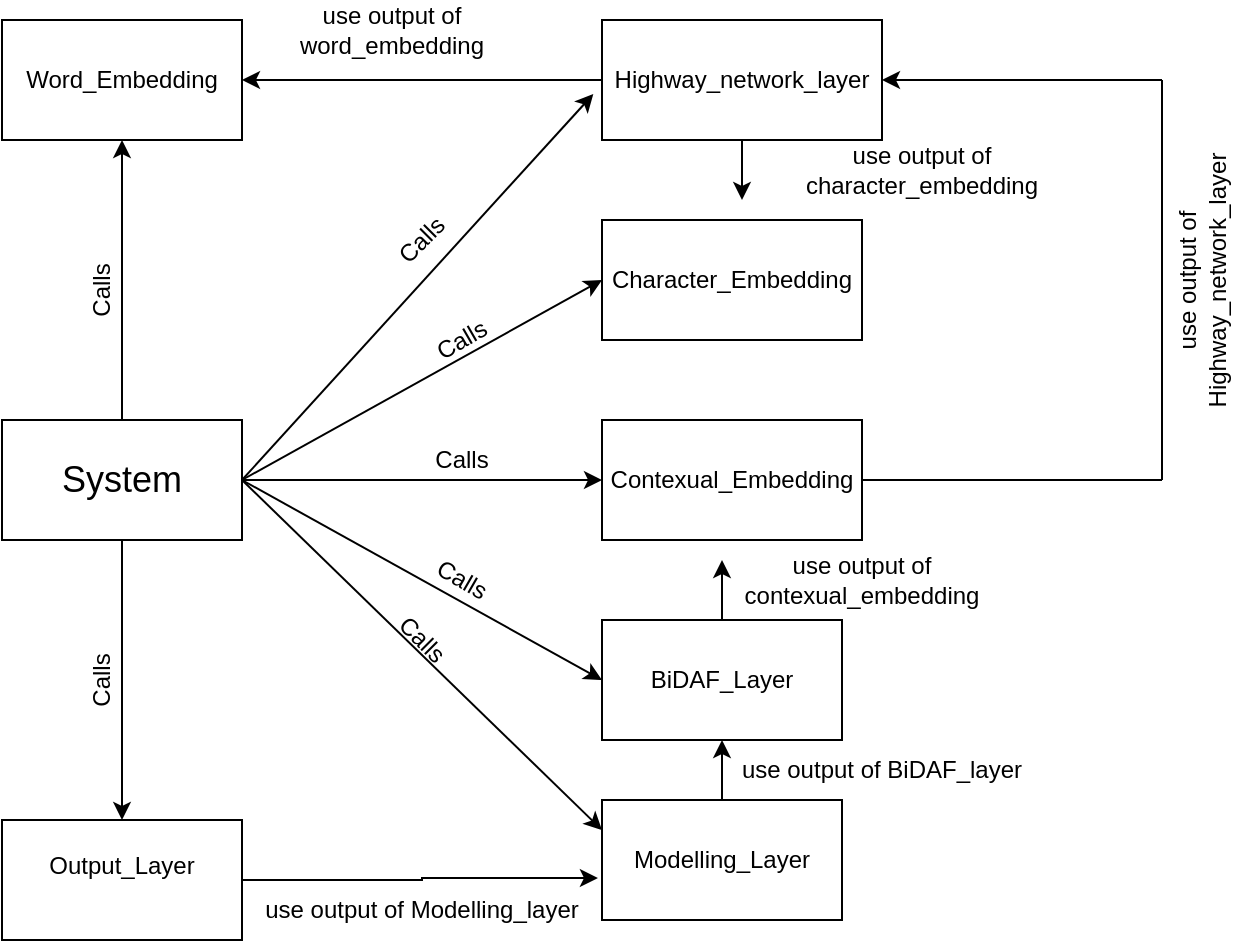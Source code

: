 <mxfile version="13.8.1" type="github">
  <diagram id="hunZi56CUCRj8dQ6k768" name="Page-1">
    <mxGraphModel dx="868" dy="479" grid="1" gridSize="10" guides="1" tooltips="1" connect="1" arrows="1" fold="1" page="1" pageScale="1" pageWidth="850" pageHeight="1100" math="0" shadow="0">
      <root>
        <mxCell id="0" />
        <mxCell id="1" parent="0" />
        <mxCell id="R_CClaRJ8rkxdn98ve-l-9" style="edgeStyle=orthogonalEdgeStyle;rounded=0;orthogonalLoop=1;jettySize=auto;html=1;entryX=0.5;entryY=1;entryDx=0;entryDy=0;" edge="1" parent="1" source="R_CClaRJ8rkxdn98ve-l-1" target="R_CClaRJ8rkxdn98ve-l-8">
          <mxGeometry relative="1" as="geometry" />
        </mxCell>
        <mxCell id="R_CClaRJ8rkxdn98ve-l-12" style="edgeStyle=orthogonalEdgeStyle;rounded=0;orthogonalLoop=1;jettySize=auto;html=1;entryX=0;entryY=0.5;entryDx=0;entryDy=0;" edge="1" parent="1" source="R_CClaRJ8rkxdn98ve-l-1" target="R_CClaRJ8rkxdn98ve-l-4">
          <mxGeometry relative="1" as="geometry" />
        </mxCell>
        <mxCell id="R_CClaRJ8rkxdn98ve-l-15" style="edgeStyle=orthogonalEdgeStyle;rounded=0;orthogonalLoop=1;jettySize=auto;html=1;entryX=0.5;entryY=0;entryDx=0;entryDy=0;" edge="1" parent="1" source="R_CClaRJ8rkxdn98ve-l-1" target="R_CClaRJ8rkxdn98ve-l-7">
          <mxGeometry relative="1" as="geometry">
            <mxPoint x="160" y="430" as="targetPoint" />
          </mxGeometry>
        </mxCell>
        <mxCell id="R_CClaRJ8rkxdn98ve-l-1" value="&lt;font style=&quot;font-size: 18px&quot;&gt;System&lt;/font&gt;" style="rounded=0;whiteSpace=wrap;html=1;" vertex="1" parent="1">
          <mxGeometry x="100" y="250" width="120" height="60" as="geometry" />
        </mxCell>
        <mxCell id="R_CClaRJ8rkxdn98ve-l-27" style="edgeStyle=orthogonalEdgeStyle;rounded=0;orthogonalLoop=1;jettySize=auto;html=1;entryX=1;entryY=0.5;entryDx=0;entryDy=0;" edge="1" parent="1" source="R_CClaRJ8rkxdn98ve-l-2" target="R_CClaRJ8rkxdn98ve-l-8">
          <mxGeometry relative="1" as="geometry" />
        </mxCell>
        <mxCell id="R_CClaRJ8rkxdn98ve-l-28" style="edgeStyle=orthogonalEdgeStyle;rounded=0;orthogonalLoop=1;jettySize=auto;html=1;" edge="1" parent="1" source="R_CClaRJ8rkxdn98ve-l-2">
          <mxGeometry relative="1" as="geometry">
            <mxPoint x="470" y="140" as="targetPoint" />
          </mxGeometry>
        </mxCell>
        <mxCell id="R_CClaRJ8rkxdn98ve-l-2" value="Highway_network_layer" style="rounded=0;whiteSpace=wrap;html=1;" vertex="1" parent="1">
          <mxGeometry x="400" y="50" width="140" height="60" as="geometry" />
        </mxCell>
        <mxCell id="R_CClaRJ8rkxdn98ve-l-3" value="Character_Embedding" style="rounded=0;whiteSpace=wrap;html=1;" vertex="1" parent="1">
          <mxGeometry x="400" y="150" width="130" height="60" as="geometry" />
        </mxCell>
        <mxCell id="R_CClaRJ8rkxdn98ve-l-4" value="Contexual_Embedding" style="rounded=0;whiteSpace=wrap;html=1;" vertex="1" parent="1">
          <mxGeometry x="400" y="250" width="130" height="60" as="geometry" />
        </mxCell>
        <mxCell id="R_CClaRJ8rkxdn98ve-l-33" style="edgeStyle=orthogonalEdgeStyle;rounded=0;orthogonalLoop=1;jettySize=auto;html=1;" edge="1" parent="1" source="R_CClaRJ8rkxdn98ve-l-5">
          <mxGeometry relative="1" as="geometry">
            <mxPoint x="460" y="320" as="targetPoint" />
          </mxGeometry>
        </mxCell>
        <mxCell id="R_CClaRJ8rkxdn98ve-l-5" value="BiDAF_Layer" style="rounded=0;whiteSpace=wrap;html=1;" vertex="1" parent="1">
          <mxGeometry x="400" y="350" width="120" height="60" as="geometry" />
        </mxCell>
        <mxCell id="R_CClaRJ8rkxdn98ve-l-34" style="edgeStyle=orthogonalEdgeStyle;rounded=0;orthogonalLoop=1;jettySize=auto;html=1;entryX=0.5;entryY=1;entryDx=0;entryDy=0;" edge="1" parent="1" source="R_CClaRJ8rkxdn98ve-l-6" target="R_CClaRJ8rkxdn98ve-l-5">
          <mxGeometry relative="1" as="geometry" />
        </mxCell>
        <mxCell id="R_CClaRJ8rkxdn98ve-l-6" value="Modelling_Layer" style="rounded=0;whiteSpace=wrap;html=1;" vertex="1" parent="1">
          <mxGeometry x="400" y="440" width="120" height="60" as="geometry" />
        </mxCell>
        <mxCell id="R_CClaRJ8rkxdn98ve-l-35" style="edgeStyle=orthogonalEdgeStyle;rounded=0;orthogonalLoop=1;jettySize=auto;html=1;entryX=-0.017;entryY=0.65;entryDx=0;entryDy=0;entryPerimeter=0;" edge="1" parent="1" source="R_CClaRJ8rkxdn98ve-l-7" target="R_CClaRJ8rkxdn98ve-l-6">
          <mxGeometry relative="1" as="geometry" />
        </mxCell>
        <mxCell id="R_CClaRJ8rkxdn98ve-l-7" value="&#xa;Output_Layer&#xa;&#xa;" style="rounded=0;whiteSpace=wrap;html=1;" vertex="1" parent="1">
          <mxGeometry x="100" y="450" width="120" height="60" as="geometry" />
        </mxCell>
        <mxCell id="R_CClaRJ8rkxdn98ve-l-8" value="Word_Embedding" style="rounded=0;whiteSpace=wrap;html=1;" vertex="1" parent="1">
          <mxGeometry x="100" y="50" width="120" height="60" as="geometry" />
        </mxCell>
        <mxCell id="R_CClaRJ8rkxdn98ve-l-10" value="" style="endArrow=classic;html=1;exitX=1;exitY=0.5;exitDx=0;exitDy=0;entryX=-0.031;entryY=0.617;entryDx=0;entryDy=0;entryPerimeter=0;" edge="1" parent="1" source="R_CClaRJ8rkxdn98ve-l-1" target="R_CClaRJ8rkxdn98ve-l-2">
          <mxGeometry width="50" height="50" relative="1" as="geometry">
            <mxPoint x="260" y="220" as="sourcePoint" />
            <mxPoint x="310" y="170" as="targetPoint" />
          </mxGeometry>
        </mxCell>
        <mxCell id="R_CClaRJ8rkxdn98ve-l-11" value="" style="endArrow=classic;html=1;exitX=1;exitY=0.5;exitDx=0;exitDy=0;entryX=0;entryY=0.5;entryDx=0;entryDy=0;" edge="1" parent="1" source="R_CClaRJ8rkxdn98ve-l-1" target="R_CClaRJ8rkxdn98ve-l-3">
          <mxGeometry width="50" height="50" relative="1" as="geometry">
            <mxPoint x="300" y="280" as="sourcePoint" />
            <mxPoint x="350" y="230" as="targetPoint" />
          </mxGeometry>
        </mxCell>
        <mxCell id="R_CClaRJ8rkxdn98ve-l-13" value="" style="endArrow=classic;html=1;exitX=1;exitY=0.5;exitDx=0;exitDy=0;entryX=0;entryY=0.5;entryDx=0;entryDy=0;" edge="1" parent="1" source="R_CClaRJ8rkxdn98ve-l-1" target="R_CClaRJ8rkxdn98ve-l-5">
          <mxGeometry width="50" height="50" relative="1" as="geometry">
            <mxPoint x="290" y="350" as="sourcePoint" />
            <mxPoint x="340" y="300" as="targetPoint" />
          </mxGeometry>
        </mxCell>
        <mxCell id="R_CClaRJ8rkxdn98ve-l-14" value="" style="endArrow=classic;html=1;entryX=0;entryY=0.25;entryDx=0;entryDy=0;" edge="1" parent="1" target="R_CClaRJ8rkxdn98ve-l-6">
          <mxGeometry width="50" height="50" relative="1" as="geometry">
            <mxPoint x="220" y="280" as="sourcePoint" />
            <mxPoint x="260" y="350" as="targetPoint" />
          </mxGeometry>
        </mxCell>
        <mxCell id="R_CClaRJ8rkxdn98ve-l-17" value="Calls" style="text;html=1;strokeColor=none;fillColor=none;align=center;verticalAlign=middle;whiteSpace=wrap;rounded=0;rotation=-90;" vertex="1" parent="1">
          <mxGeometry x="130" y="175" width="40" height="20" as="geometry" />
        </mxCell>
        <mxCell id="R_CClaRJ8rkxdn98ve-l-18" value="Calls" style="text;html=1;strokeColor=none;fillColor=none;align=center;verticalAlign=middle;whiteSpace=wrap;rounded=0;rotation=-90;" vertex="1" parent="1">
          <mxGeometry x="130" y="370" width="40" height="20" as="geometry" />
        </mxCell>
        <mxCell id="R_CClaRJ8rkxdn98ve-l-21" value="Calls" style="text;html=1;strokeColor=none;fillColor=none;align=center;verticalAlign=middle;whiteSpace=wrap;rounded=0;rotation=45;" vertex="1" parent="1">
          <mxGeometry x="290" y="350" width="40" height="20" as="geometry" />
        </mxCell>
        <mxCell id="R_CClaRJ8rkxdn98ve-l-22" value="Calls" style="text;html=1;strokeColor=none;fillColor=none;align=center;verticalAlign=middle;whiteSpace=wrap;rounded=0;rotation=30;" vertex="1" parent="1">
          <mxGeometry x="310" y="320" width="40" height="20" as="geometry" />
        </mxCell>
        <mxCell id="R_CClaRJ8rkxdn98ve-l-23" value="Calls" style="text;html=1;strokeColor=none;fillColor=none;align=center;verticalAlign=middle;whiteSpace=wrap;rounded=0;" vertex="1" parent="1">
          <mxGeometry x="310" y="260" width="40" height="20" as="geometry" />
        </mxCell>
        <mxCell id="R_CClaRJ8rkxdn98ve-l-24" value="Calls" style="text;html=1;strokeColor=none;fillColor=none;align=center;verticalAlign=middle;whiteSpace=wrap;rounded=0;rotation=-30;" vertex="1" parent="1">
          <mxGeometry x="310" y="200" width="40" height="20" as="geometry" />
        </mxCell>
        <mxCell id="R_CClaRJ8rkxdn98ve-l-25" value="Calls" style="text;html=1;strokeColor=none;fillColor=none;align=center;verticalAlign=middle;whiteSpace=wrap;rounded=0;rotation=-45;" vertex="1" parent="1">
          <mxGeometry x="290" y="150" width="40" height="20" as="geometry" />
        </mxCell>
        <mxCell id="R_CClaRJ8rkxdn98ve-l-29" value="use output of character_embedding" style="text;html=1;strokeColor=none;fillColor=none;align=center;verticalAlign=middle;whiteSpace=wrap;rounded=0;" vertex="1" parent="1">
          <mxGeometry x="470" y="120" width="180" height="10" as="geometry" />
        </mxCell>
        <mxCell id="R_CClaRJ8rkxdn98ve-l-30" value="use output of word_embedding" style="text;html=1;strokeColor=none;fillColor=none;align=center;verticalAlign=middle;whiteSpace=wrap;rounded=0;" vertex="1" parent="1">
          <mxGeometry x="240" y="50" width="110" height="10" as="geometry" />
        </mxCell>
        <mxCell id="R_CClaRJ8rkxdn98ve-l-37" value="" style="endArrow=none;html=1;exitX=1;exitY=0.5;exitDx=0;exitDy=0;" edge="1" parent="1" source="R_CClaRJ8rkxdn98ve-l-4">
          <mxGeometry width="50" height="50" relative="1" as="geometry">
            <mxPoint x="630" y="230" as="sourcePoint" />
            <mxPoint x="680" y="280" as="targetPoint" />
          </mxGeometry>
        </mxCell>
        <mxCell id="R_CClaRJ8rkxdn98ve-l-38" value="" style="endArrow=none;html=1;" edge="1" parent="1">
          <mxGeometry width="50" height="50" relative="1" as="geometry">
            <mxPoint x="680" y="280" as="sourcePoint" />
            <mxPoint x="680" y="80" as="targetPoint" />
          </mxGeometry>
        </mxCell>
        <mxCell id="R_CClaRJ8rkxdn98ve-l-39" value="" style="endArrow=classic;html=1;entryX=1;entryY=0.5;entryDx=0;entryDy=0;" edge="1" parent="1" target="R_CClaRJ8rkxdn98ve-l-2">
          <mxGeometry width="50" height="50" relative="1" as="geometry">
            <mxPoint x="680" y="80" as="sourcePoint" />
            <mxPoint x="780" y="100" as="targetPoint" />
          </mxGeometry>
        </mxCell>
        <mxCell id="R_CClaRJ8rkxdn98ve-l-40" value="use output of Highway_network_layer" style="text;html=1;strokeColor=none;fillColor=none;align=center;verticalAlign=middle;whiteSpace=wrap;rounded=0;rotation=-90;" vertex="1" parent="1">
          <mxGeometry x="610" y="175" width="180" height="10" as="geometry" />
        </mxCell>
        <mxCell id="R_CClaRJ8rkxdn98ve-l-41" value="use output of contexual_embedding" style="text;html=1;strokeColor=none;fillColor=none;align=center;verticalAlign=middle;whiteSpace=wrap;rounded=0;" vertex="1" parent="1">
          <mxGeometry x="440" y="325" width="180" height="10" as="geometry" />
        </mxCell>
        <mxCell id="R_CClaRJ8rkxdn98ve-l-42" value="use output of BiDAF_layer" style="text;html=1;strokeColor=none;fillColor=none;align=center;verticalAlign=middle;whiteSpace=wrap;rounded=0;" vertex="1" parent="1">
          <mxGeometry x="450" y="420" width="180" height="10" as="geometry" />
        </mxCell>
        <mxCell id="R_CClaRJ8rkxdn98ve-l-43" value="use output of Modelling_layer" style="text;html=1;strokeColor=none;fillColor=none;align=center;verticalAlign=middle;whiteSpace=wrap;rounded=0;rotation=0;" vertex="1" parent="1">
          <mxGeometry x="220" y="490" width="180" height="10" as="geometry" />
        </mxCell>
      </root>
    </mxGraphModel>
  </diagram>
</mxfile>
